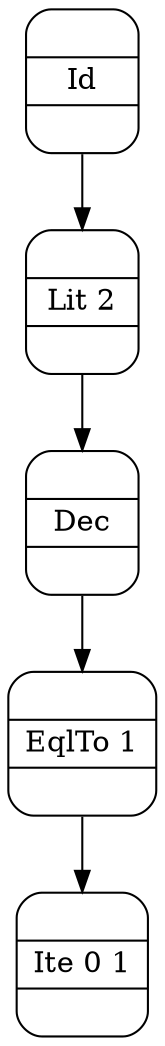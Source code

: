digraph {
  "margin"=0
  "compound"="true"
  "nslimit"=20
  node ["shape"="Mrecord"]
  0 ["label"="{ { <i0> } | Ite 0 1 | { <o0> } }"]
  1 ["label"="{ { <i0> } | EqlTo 1 | { <o0> } }"]
  2 ["label"="{ { <i0> } | Dec | { <o0> } }"]
  3 ["label"="{ { <i0> } | Lit 2 | { <o0> } }"]
  4 ["label"="{ { <i0> } | Id | { <o0> } }"]
  4:"o0" -> 3:"i0"
  1:"o0" -> 0:"i0"
  2:"o0" -> 1:"i0"
  3:"o0" -> 2:"i0"
}
